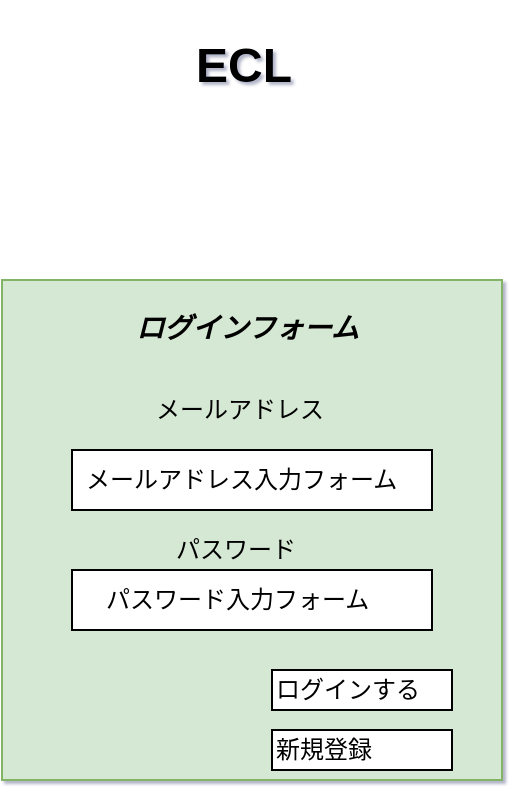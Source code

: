 <mxfile version="10.8.8" type="github"><diagram id="QoixoX1Df2ys2XyQSd8j" name="Page-1"><mxGraphModel dx="918" dy="648" grid="1" gridSize="10" guides="1" tooltips="1" connect="1" arrows="1" fold="1" page="0" pageScale="1" pageWidth="1169" pageHeight="1654" background="#FFFFFF" math="0" shadow="1"><root><mxCell id="0"/><mxCell id="1" parent="0"/><mxCell id="2iGFMjbt7Fzu7QLjaDuG-1" value="&lt;h1&gt;&lt;br&gt;&lt;/h1&gt;&lt;div&gt;&lt;br&gt;&lt;/div&gt;&lt;div&gt;&lt;br&gt;&lt;/div&gt;&lt;div&gt;&lt;br&gt;&lt;/div&gt;&lt;div&gt;&lt;br&gt;&lt;/div&gt;&lt;div&gt;&lt;br&gt;&lt;/div&gt;&lt;div&gt;&lt;br&gt;&lt;/div&gt;&lt;div&gt;&lt;br&gt;&lt;/div&gt;&lt;div&gt;&lt;br&gt;&lt;/div&gt;&lt;div&gt;&lt;br&gt;&lt;/div&gt;&lt;div&gt;&lt;br&gt;&lt;/div&gt;&lt;div&gt;&lt;br&gt;&lt;/div&gt;&lt;div&gt;&lt;br&gt;&lt;/div&gt;" style="whiteSpace=wrap;html=1;aspect=fixed;fillColor=#d5e8d4;strokeColor=#82b366;" parent="1" vertex="1"><mxGeometry x="275" y="175" width="250" height="250" as="geometry"/></mxCell><mxCell id="2iGFMjbt7Fzu7QLjaDuG-2" value="&lt;h3&gt;ログインフォーム&lt;/h3&gt;" style="text;html=1;fontStyle=3;align=left;fontFamily=Helvetica;" parent="1" vertex="1"><mxGeometry x="340" y="170" width="120" height="30" as="geometry"/></mxCell><mxCell id="2iGFMjbt7Fzu7QLjaDuG-3" value="" style="rounded=0;whiteSpace=wrap;html=1;fontFamily=Helvetica;align=left;" parent="1" vertex="1"><mxGeometry x="310" y="260" width="180" height="30" as="geometry"/></mxCell><mxCell id="2iGFMjbt7Fzu7QLjaDuG-4" value="メールアドレス" style="text;html=1;resizable=0;points=[];autosize=1;align=left;verticalAlign=top;spacingTop=-4;fontFamily=Helvetica;" parent="1" vertex="1"><mxGeometry x="350" y="230" width="100" height="20" as="geometry"/></mxCell><mxCell id="2iGFMjbt7Fzu7QLjaDuG-5" value="" style="rounded=0;whiteSpace=wrap;html=1;fontFamily=Helvetica;align=left;" parent="1" vertex="1"><mxGeometry x="310" y="320" width="180" height="30" as="geometry"/></mxCell><mxCell id="2iGFMjbt7Fzu7QLjaDuG-8" value="メールアドレス入力フォーム" style="text;html=1;resizable=0;points=[];autosize=1;align=left;verticalAlign=top;spacingTop=-4;fontFamily=Helvetica;" parent="1" vertex="1"><mxGeometry x="315" y="265" width="170" height="20" as="geometry"/></mxCell><mxCell id="2iGFMjbt7Fzu7QLjaDuG-9" value="パスワード" style="text;html=1;resizable=0;points=[];autosize=1;align=left;verticalAlign=top;spacingTop=-4;fontFamily=Helvetica;" parent="1" vertex="1"><mxGeometry x="360" y="300" width="80" height="20" as="geometry"/></mxCell><mxCell id="2iGFMjbt7Fzu7QLjaDuG-10" value="パスワード入力フォーム" style="text;html=1;resizable=0;points=[];autosize=1;align=left;verticalAlign=top;spacingTop=-4;fontFamily=Helvetica;" parent="1" vertex="1"><mxGeometry x="325" y="325" width="150" height="20" as="geometry"/></mxCell><mxCell id="2iGFMjbt7Fzu7QLjaDuG-12" value="&lt;h1&gt;ECL&lt;/h1&gt;" style="text;html=1;resizable=0;points=[];autosize=1;align=left;verticalAlign=top;spacingTop=-4;fontFamily=Helvetica;strokeWidth=4;" parent="1" vertex="1"><mxGeometry x="370" y="35" width="60" height="50" as="geometry"/></mxCell><mxCell id="2YkkOH5XtCRHTQXVb6Ao-2" value="" style="rounded=0;whiteSpace=wrap;html=1;" parent="1" vertex="1"><mxGeometry x="410" y="370" width="90" height="20" as="geometry"/></mxCell><mxCell id="2YkkOH5XtCRHTQXVb6Ao-4" value="ログインする" style="text;html=1;resizable=0;points=[];autosize=1;align=left;verticalAlign=top;spacingTop=-4;" parent="1" vertex="1"><mxGeometry x="410" y="370" width="90" height="20" as="geometry"/></mxCell><mxCell id="iy1ZXfDN1JfPDtyKvPs8-1" value="" style="rounded=0;whiteSpace=wrap;html=1;" vertex="1" parent="1"><mxGeometry x="410" y="400" width="90" height="20" as="geometry"/></mxCell><mxCell id="iy1ZXfDN1JfPDtyKvPs8-2" value="新規登録&lt;br&gt;&lt;br&gt;" style="text;html=1;resizable=0;points=[];autosize=1;align=left;verticalAlign=top;spacingTop=-4;" vertex="1" parent="1"><mxGeometry x="410" y="400" width="60" height="30" as="geometry"/></mxCell></root></mxGraphModel></diagram></mxfile>